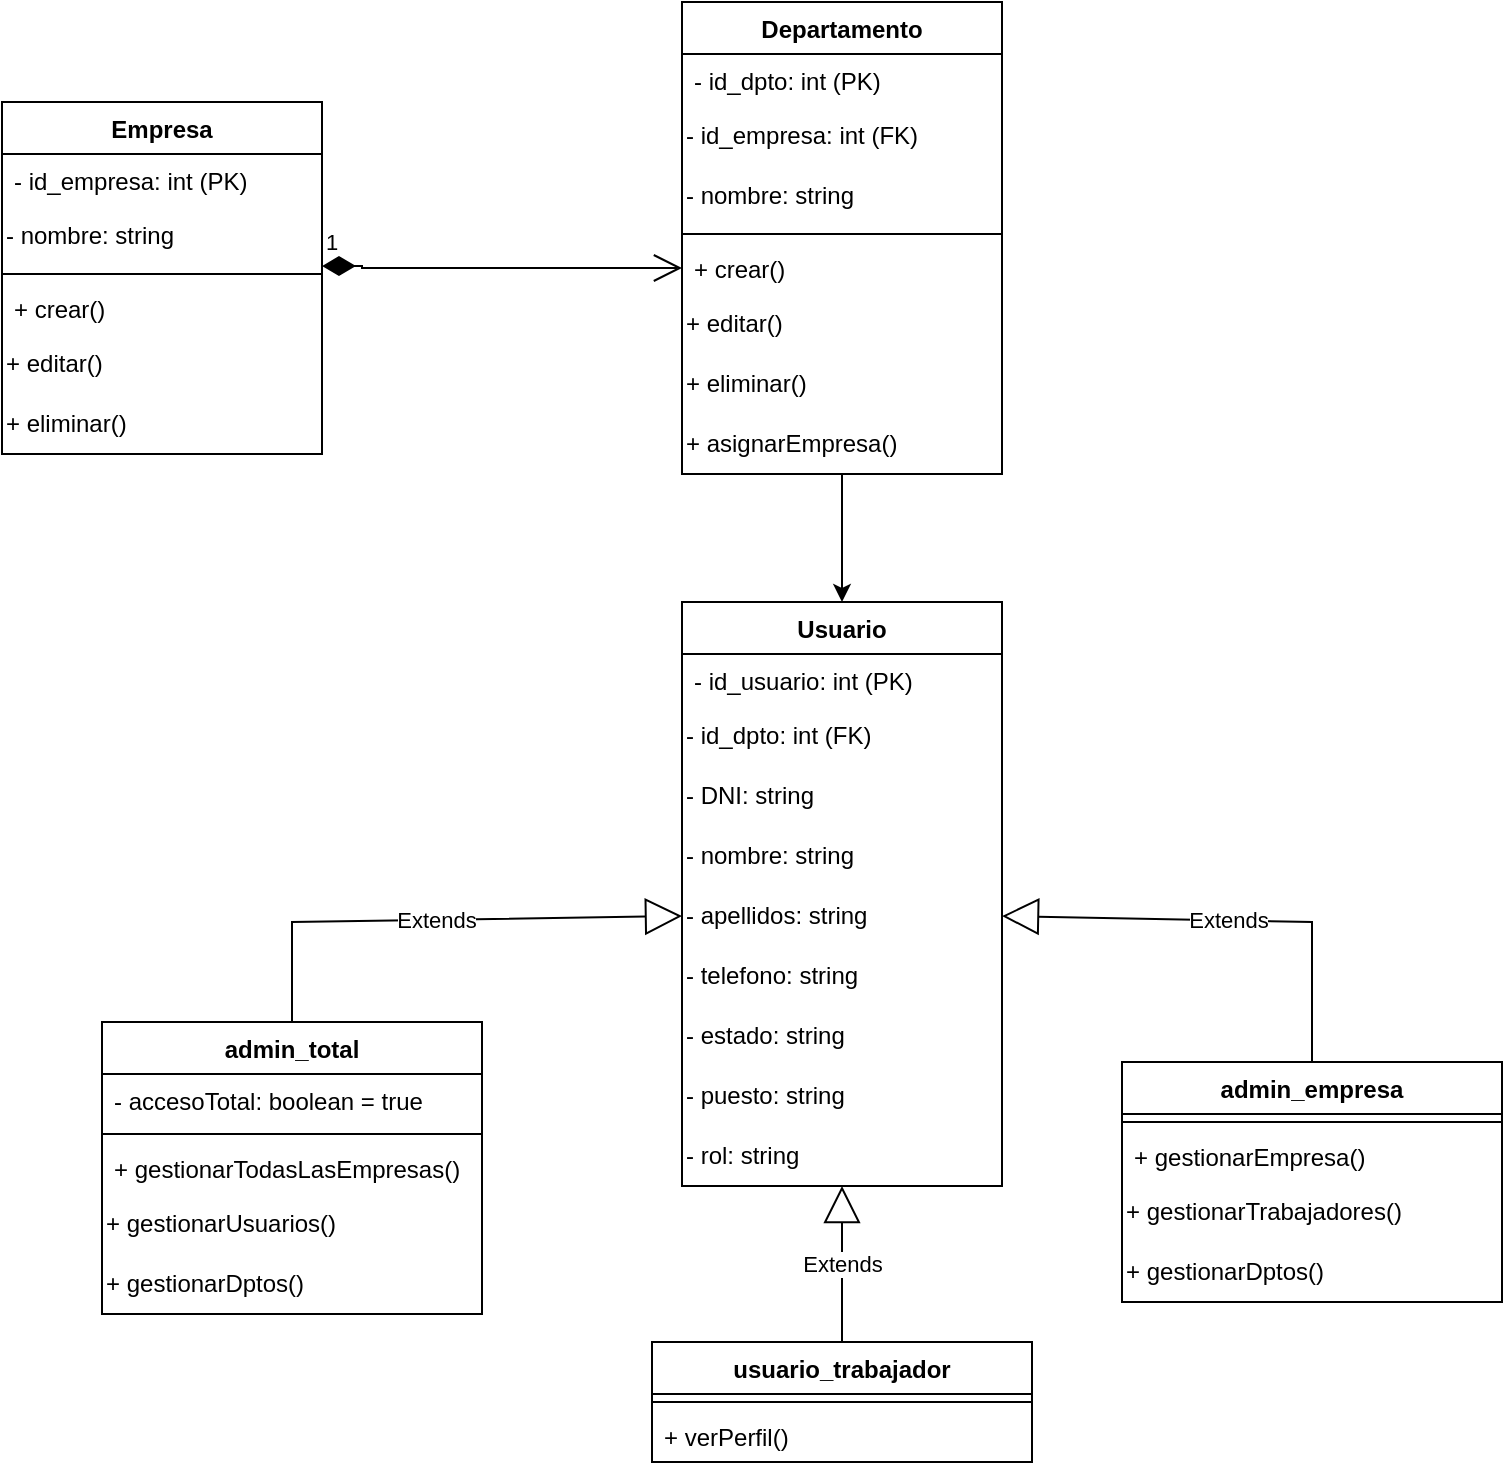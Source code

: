 <mxfile version="26.2.2">
  <diagram name="Página-1" id="t3BwbSAu0J9tDIC0luRW">
    <mxGraphModel dx="1676" dy="783" grid="1" gridSize="10" guides="1" tooltips="1" connect="1" arrows="1" fold="1" page="1" pageScale="1" pageWidth="827" pageHeight="1169" math="0" shadow="0">
      <root>
        <mxCell id="0" />
        <mxCell id="1" parent="0" />
        <mxCell id="e86WgL_GmUnbvZboxZR3-1" value="Empresa" style="swimlane;fontStyle=1;align=center;verticalAlign=top;childLayout=stackLayout;horizontal=1;startSize=26;horizontalStack=0;resizeParent=1;resizeParentMax=0;resizeLast=0;collapsible=1;marginBottom=0;whiteSpace=wrap;html=1;" vertex="1" parent="1">
          <mxGeometry x="-20" y="290" width="160" height="176" as="geometry" />
        </mxCell>
        <mxCell id="e86WgL_GmUnbvZboxZR3-2" value="- id_empresa: int (PK)" style="text;strokeColor=none;fillColor=none;align=left;verticalAlign=top;spacingLeft=4;spacingRight=4;overflow=hidden;rotatable=0;points=[[0,0.5],[1,0.5]];portConstraint=eastwest;whiteSpace=wrap;html=1;" vertex="1" parent="e86WgL_GmUnbvZboxZR3-1">
          <mxGeometry y="26" width="160" height="26" as="geometry" />
        </mxCell>
        <mxCell id="e86WgL_GmUnbvZboxZR3-10" value="- nombre: string" style="text;html=1;align=left;verticalAlign=middle;whiteSpace=wrap;rounded=0;" vertex="1" parent="e86WgL_GmUnbvZboxZR3-1">
          <mxGeometry y="52" width="160" height="30" as="geometry" />
        </mxCell>
        <mxCell id="e86WgL_GmUnbvZboxZR3-3" value="" style="line;strokeWidth=1;fillColor=none;align=left;verticalAlign=middle;spacingTop=-1;spacingLeft=3;spacingRight=3;rotatable=0;labelPosition=right;points=[];portConstraint=eastwest;strokeColor=inherit;" vertex="1" parent="e86WgL_GmUnbvZboxZR3-1">
          <mxGeometry y="82" width="160" height="8" as="geometry" />
        </mxCell>
        <mxCell id="e86WgL_GmUnbvZboxZR3-4" value="+ crear()" style="text;strokeColor=none;fillColor=none;align=left;verticalAlign=top;spacingLeft=4;spacingRight=4;overflow=hidden;rotatable=0;points=[[0,0.5],[1,0.5]];portConstraint=eastwest;whiteSpace=wrap;html=1;" vertex="1" parent="e86WgL_GmUnbvZboxZR3-1">
          <mxGeometry y="90" width="160" height="26" as="geometry" />
        </mxCell>
        <mxCell id="e86WgL_GmUnbvZboxZR3-11" value="+ editar()" style="text;html=1;align=left;verticalAlign=middle;whiteSpace=wrap;rounded=0;" vertex="1" parent="e86WgL_GmUnbvZboxZR3-1">
          <mxGeometry y="116" width="160" height="30" as="geometry" />
        </mxCell>
        <mxCell id="e86WgL_GmUnbvZboxZR3-12" value="+ eliminar()" style="text;html=1;align=left;verticalAlign=middle;whiteSpace=wrap;rounded=0;" vertex="1" parent="e86WgL_GmUnbvZboxZR3-1">
          <mxGeometry y="146" width="160" height="30" as="geometry" />
        </mxCell>
        <mxCell id="e86WgL_GmUnbvZboxZR3-69" style="edgeStyle=orthogonalEdgeStyle;rounded=0;orthogonalLoop=1;jettySize=auto;html=1;entryX=0.5;entryY=0;entryDx=0;entryDy=0;" edge="1" parent="1" source="e86WgL_GmUnbvZboxZR3-13" target="e86WgL_GmUnbvZboxZR3-21">
          <mxGeometry relative="1" as="geometry" />
        </mxCell>
        <mxCell id="e86WgL_GmUnbvZboxZR3-13" value="Departamento" style="swimlane;fontStyle=1;align=center;verticalAlign=top;childLayout=stackLayout;horizontal=1;startSize=26;horizontalStack=0;resizeParent=1;resizeParentMax=0;resizeLast=0;collapsible=1;marginBottom=0;whiteSpace=wrap;html=1;" vertex="1" parent="1">
          <mxGeometry x="320" y="240" width="160" height="236" as="geometry" />
        </mxCell>
        <mxCell id="e86WgL_GmUnbvZboxZR3-14" value="- id_dpto: int (PK)" style="text;strokeColor=none;fillColor=none;align=left;verticalAlign=top;spacingLeft=4;spacingRight=4;overflow=hidden;rotatable=0;points=[[0,0.5],[1,0.5]];portConstraint=eastwest;whiteSpace=wrap;html=1;" vertex="1" parent="e86WgL_GmUnbvZboxZR3-13">
          <mxGeometry y="26" width="160" height="26" as="geometry" />
        </mxCell>
        <mxCell id="e86WgL_GmUnbvZboxZR3-20" value="- id_empresa: int (FK)" style="text;html=1;align=left;verticalAlign=middle;whiteSpace=wrap;rounded=0;" vertex="1" parent="e86WgL_GmUnbvZboxZR3-13">
          <mxGeometry y="52" width="160" height="30" as="geometry" />
        </mxCell>
        <mxCell id="e86WgL_GmUnbvZboxZR3-15" value="- nombre: string" style="text;html=1;align=left;verticalAlign=middle;whiteSpace=wrap;rounded=0;" vertex="1" parent="e86WgL_GmUnbvZboxZR3-13">
          <mxGeometry y="82" width="160" height="30" as="geometry" />
        </mxCell>
        <mxCell id="e86WgL_GmUnbvZboxZR3-16" value="" style="line;strokeWidth=1;fillColor=none;align=left;verticalAlign=middle;spacingTop=-1;spacingLeft=3;spacingRight=3;rotatable=0;labelPosition=right;points=[];portConstraint=eastwest;strokeColor=inherit;" vertex="1" parent="e86WgL_GmUnbvZboxZR3-13">
          <mxGeometry y="112" width="160" height="8" as="geometry" />
        </mxCell>
        <mxCell id="e86WgL_GmUnbvZboxZR3-17" value="+ crear()" style="text;strokeColor=none;fillColor=none;align=left;verticalAlign=top;spacingLeft=4;spacingRight=4;overflow=hidden;rotatable=0;points=[[0,0.5],[1,0.5]];portConstraint=eastwest;whiteSpace=wrap;html=1;" vertex="1" parent="e86WgL_GmUnbvZboxZR3-13">
          <mxGeometry y="120" width="160" height="26" as="geometry" />
        </mxCell>
        <mxCell id="e86WgL_GmUnbvZboxZR3-18" value="+ editar()" style="text;html=1;align=left;verticalAlign=middle;whiteSpace=wrap;rounded=0;" vertex="1" parent="e86WgL_GmUnbvZboxZR3-13">
          <mxGeometry y="146" width="160" height="30" as="geometry" />
        </mxCell>
        <mxCell id="e86WgL_GmUnbvZboxZR3-19" value="+ eliminar()" style="text;html=1;align=left;verticalAlign=middle;whiteSpace=wrap;rounded=0;" vertex="1" parent="e86WgL_GmUnbvZboxZR3-13">
          <mxGeometry y="176" width="160" height="30" as="geometry" />
        </mxCell>
        <mxCell id="e86WgL_GmUnbvZboxZR3-30" value="+ asignarEmpresa()" style="text;html=1;align=left;verticalAlign=middle;whiteSpace=wrap;rounded=0;" vertex="1" parent="e86WgL_GmUnbvZboxZR3-13">
          <mxGeometry y="206" width="160" height="30" as="geometry" />
        </mxCell>
        <mxCell id="e86WgL_GmUnbvZboxZR3-21" value="Usuario" style="swimlane;fontStyle=1;align=center;verticalAlign=top;childLayout=stackLayout;horizontal=1;startSize=26;horizontalStack=0;resizeParent=1;resizeParentMax=0;resizeLast=0;collapsible=1;marginBottom=0;whiteSpace=wrap;html=1;" vertex="1" parent="1">
          <mxGeometry x="320" y="540" width="160" height="292" as="geometry" />
        </mxCell>
        <mxCell id="e86WgL_GmUnbvZboxZR3-22" value="- id_usuario: int (PK)" style="text;strokeColor=none;fillColor=none;align=left;verticalAlign=top;spacingLeft=4;spacingRight=4;overflow=hidden;rotatable=0;points=[[0,0.5],[1,0.5]];portConstraint=eastwest;whiteSpace=wrap;html=1;" vertex="1" parent="e86WgL_GmUnbvZboxZR3-21">
          <mxGeometry y="26" width="160" height="26" as="geometry" />
        </mxCell>
        <mxCell id="e86WgL_GmUnbvZboxZR3-28" value="- id_dpto: int (FK)" style="text;html=1;align=left;verticalAlign=middle;whiteSpace=wrap;rounded=0;" vertex="1" parent="e86WgL_GmUnbvZboxZR3-21">
          <mxGeometry y="52" width="160" height="30" as="geometry" />
        </mxCell>
        <mxCell id="e86WgL_GmUnbvZboxZR3-56" value="- DNI: string" style="text;html=1;align=left;verticalAlign=middle;whiteSpace=wrap;rounded=0;" vertex="1" parent="e86WgL_GmUnbvZboxZR3-21">
          <mxGeometry y="82" width="160" height="30" as="geometry" />
        </mxCell>
        <mxCell id="e86WgL_GmUnbvZboxZR3-23" value="- nombre: string" style="text;html=1;align=left;verticalAlign=middle;whiteSpace=wrap;rounded=0;" vertex="1" parent="e86WgL_GmUnbvZboxZR3-21">
          <mxGeometry y="112" width="160" height="30" as="geometry" />
        </mxCell>
        <mxCell id="e86WgL_GmUnbvZboxZR3-31" value="- apellidos: string" style="text;html=1;align=left;verticalAlign=middle;whiteSpace=wrap;rounded=0;" vertex="1" parent="e86WgL_GmUnbvZboxZR3-21">
          <mxGeometry y="142" width="160" height="30" as="geometry" />
        </mxCell>
        <mxCell id="e86WgL_GmUnbvZboxZR3-32" value="- telefono: string" style="text;html=1;align=left;verticalAlign=middle;whiteSpace=wrap;rounded=0;" vertex="1" parent="e86WgL_GmUnbvZboxZR3-21">
          <mxGeometry y="172" width="160" height="30" as="geometry" />
        </mxCell>
        <mxCell id="e86WgL_GmUnbvZboxZR3-33" value="- estado: string" style="text;html=1;align=left;verticalAlign=middle;whiteSpace=wrap;rounded=0;" vertex="1" parent="e86WgL_GmUnbvZboxZR3-21">
          <mxGeometry y="202" width="160" height="30" as="geometry" />
        </mxCell>
        <mxCell id="e86WgL_GmUnbvZboxZR3-34" value="- puesto: string" style="text;html=1;align=left;verticalAlign=middle;whiteSpace=wrap;rounded=0;" vertex="1" parent="e86WgL_GmUnbvZboxZR3-21">
          <mxGeometry y="232" width="160" height="30" as="geometry" />
        </mxCell>
        <mxCell id="e86WgL_GmUnbvZboxZR3-29" value="- rol: string" style="text;html=1;align=left;verticalAlign=middle;whiteSpace=wrap;rounded=0;" vertex="1" parent="e86WgL_GmUnbvZboxZR3-21">
          <mxGeometry y="262" width="160" height="30" as="geometry" />
        </mxCell>
        <mxCell id="e86WgL_GmUnbvZboxZR3-35" value="admin_total" style="swimlane;fontStyle=1;align=center;verticalAlign=top;childLayout=stackLayout;horizontal=1;startSize=26;horizontalStack=0;resizeParent=1;resizeParentMax=0;resizeLast=0;collapsible=1;marginBottom=0;whiteSpace=wrap;html=1;" vertex="1" parent="1">
          <mxGeometry x="30" y="750" width="190" height="146" as="geometry" />
        </mxCell>
        <mxCell id="e86WgL_GmUnbvZboxZR3-36" value="- accesoTotal: boolean = true" style="text;strokeColor=none;fillColor=none;align=left;verticalAlign=top;spacingLeft=4;spacingRight=4;overflow=hidden;rotatable=0;points=[[0,0.5],[1,0.5]];portConstraint=eastwest;whiteSpace=wrap;html=1;" vertex="1" parent="e86WgL_GmUnbvZboxZR3-35">
          <mxGeometry y="26" width="190" height="26" as="geometry" />
        </mxCell>
        <mxCell id="e86WgL_GmUnbvZboxZR3-39" value="" style="line;strokeWidth=1;fillColor=none;align=left;verticalAlign=middle;spacingTop=-1;spacingLeft=3;spacingRight=3;rotatable=0;labelPosition=right;points=[];portConstraint=eastwest;strokeColor=inherit;" vertex="1" parent="e86WgL_GmUnbvZboxZR3-35">
          <mxGeometry y="52" width="190" height="8" as="geometry" />
        </mxCell>
        <mxCell id="e86WgL_GmUnbvZboxZR3-40" value="+ gestionarTodasLasEmpresas()" style="text;strokeColor=none;fillColor=none;align=left;verticalAlign=top;spacingLeft=4;spacingRight=4;overflow=hidden;rotatable=0;points=[[0,0.5],[1,0.5]];portConstraint=eastwest;whiteSpace=wrap;html=1;" vertex="1" parent="e86WgL_GmUnbvZboxZR3-35">
          <mxGeometry y="60" width="190" height="26" as="geometry" />
        </mxCell>
        <mxCell id="e86WgL_GmUnbvZboxZR3-41" value="+ gestionarUsuarios()" style="text;html=1;align=left;verticalAlign=middle;whiteSpace=wrap;rounded=0;" vertex="1" parent="e86WgL_GmUnbvZboxZR3-35">
          <mxGeometry y="86" width="190" height="30" as="geometry" />
        </mxCell>
        <mxCell id="e86WgL_GmUnbvZboxZR3-42" value="+ gestionarDptos()" style="text;html=1;align=left;verticalAlign=middle;whiteSpace=wrap;rounded=0;" vertex="1" parent="e86WgL_GmUnbvZboxZR3-35">
          <mxGeometry y="116" width="190" height="30" as="geometry" />
        </mxCell>
        <mxCell id="e86WgL_GmUnbvZboxZR3-44" value="usuario_trabajador" style="swimlane;fontStyle=1;align=center;verticalAlign=top;childLayout=stackLayout;horizontal=1;startSize=26;horizontalStack=0;resizeParent=1;resizeParentMax=0;resizeLast=0;collapsible=1;marginBottom=0;whiteSpace=wrap;html=1;" vertex="1" parent="1">
          <mxGeometry x="305" y="910" width="190" height="60" as="geometry" />
        </mxCell>
        <mxCell id="e86WgL_GmUnbvZboxZR3-46" value="" style="line;strokeWidth=1;fillColor=none;align=left;verticalAlign=middle;spacingTop=-1;spacingLeft=3;spacingRight=3;rotatable=0;labelPosition=right;points=[];portConstraint=eastwest;strokeColor=inherit;" vertex="1" parent="e86WgL_GmUnbvZboxZR3-44">
          <mxGeometry y="26" width="190" height="8" as="geometry" />
        </mxCell>
        <mxCell id="e86WgL_GmUnbvZboxZR3-47" value="+ verPerfil()" style="text;strokeColor=none;fillColor=none;align=left;verticalAlign=top;spacingLeft=4;spacingRight=4;overflow=hidden;rotatable=0;points=[[0,0.5],[1,0.5]];portConstraint=eastwest;whiteSpace=wrap;html=1;" vertex="1" parent="e86WgL_GmUnbvZboxZR3-44">
          <mxGeometry y="34" width="190" height="26" as="geometry" />
        </mxCell>
        <mxCell id="e86WgL_GmUnbvZboxZR3-50" value="admin_empresa" style="swimlane;fontStyle=1;align=center;verticalAlign=top;childLayout=stackLayout;horizontal=1;startSize=26;horizontalStack=0;resizeParent=1;resizeParentMax=0;resizeLast=0;collapsible=1;marginBottom=0;whiteSpace=wrap;html=1;" vertex="1" parent="1">
          <mxGeometry x="540" y="770" width="190" height="120" as="geometry" />
        </mxCell>
        <mxCell id="e86WgL_GmUnbvZboxZR3-52" value="" style="line;strokeWidth=1;fillColor=none;align=left;verticalAlign=middle;spacingTop=-1;spacingLeft=3;spacingRight=3;rotatable=0;labelPosition=right;points=[];portConstraint=eastwest;strokeColor=inherit;" vertex="1" parent="e86WgL_GmUnbvZboxZR3-50">
          <mxGeometry y="26" width="190" height="8" as="geometry" />
        </mxCell>
        <mxCell id="e86WgL_GmUnbvZboxZR3-53" value="+ gestionarEmpresa()" style="text;strokeColor=none;fillColor=none;align=left;verticalAlign=top;spacingLeft=4;spacingRight=4;overflow=hidden;rotatable=0;points=[[0,0.5],[1,0.5]];portConstraint=eastwest;whiteSpace=wrap;html=1;" vertex="1" parent="e86WgL_GmUnbvZboxZR3-50">
          <mxGeometry y="34" width="190" height="26" as="geometry" />
        </mxCell>
        <mxCell id="e86WgL_GmUnbvZboxZR3-54" value="+ gestionarTrabajadores()" style="text;html=1;align=left;verticalAlign=middle;whiteSpace=wrap;rounded=0;" vertex="1" parent="e86WgL_GmUnbvZboxZR3-50">
          <mxGeometry y="60" width="190" height="30" as="geometry" />
        </mxCell>
        <mxCell id="e86WgL_GmUnbvZboxZR3-55" value="+ gestionarDptos()" style="text;html=1;align=left;verticalAlign=middle;whiteSpace=wrap;rounded=0;" vertex="1" parent="e86WgL_GmUnbvZboxZR3-50">
          <mxGeometry y="90" width="190" height="30" as="geometry" />
        </mxCell>
        <mxCell id="e86WgL_GmUnbvZboxZR3-62" value="Extends" style="endArrow=block;endSize=16;endFill=0;html=1;rounded=0;entryX=0;entryY=0.5;entryDx=0;entryDy=0;exitX=0.5;exitY=0;exitDx=0;exitDy=0;" edge="1" parent="1" source="e86WgL_GmUnbvZboxZR3-35" target="e86WgL_GmUnbvZboxZR3-31">
          <mxGeometry width="160" relative="1" as="geometry">
            <mxPoint x="120" y="680" as="sourcePoint" />
            <mxPoint x="280" y="450" as="targetPoint" />
            <Array as="points">
              <mxPoint x="125" y="700" />
            </Array>
          </mxGeometry>
        </mxCell>
        <mxCell id="e86WgL_GmUnbvZboxZR3-63" value="Extends" style="endArrow=block;endSize=16;endFill=0;html=1;rounded=0;entryX=1;entryY=0.5;entryDx=0;entryDy=0;exitX=0.5;exitY=0;exitDx=0;exitDy=0;" edge="1" parent="1" source="e86WgL_GmUnbvZboxZR3-50" target="e86WgL_GmUnbvZboxZR3-31">
          <mxGeometry width="160" relative="1" as="geometry">
            <mxPoint x="520" y="740" as="sourcePoint" />
            <mxPoint x="645" y="637" as="targetPoint" />
            <Array as="points">
              <mxPoint x="635" y="700" />
            </Array>
          </mxGeometry>
        </mxCell>
        <mxCell id="e86WgL_GmUnbvZboxZR3-64" value="Extends" style="endArrow=block;endSize=16;endFill=0;html=1;rounded=0;entryX=0.5;entryY=1;entryDx=0;entryDy=0;exitX=0.5;exitY=0;exitDx=0;exitDy=0;" edge="1" parent="1" source="e86WgL_GmUnbvZboxZR3-44" target="e86WgL_GmUnbvZboxZR3-29">
          <mxGeometry width="160" relative="1" as="geometry">
            <mxPoint x="240" y="1030" as="sourcePoint" />
            <mxPoint x="365" y="927" as="targetPoint" />
            <Array as="points" />
          </mxGeometry>
        </mxCell>
        <mxCell id="e86WgL_GmUnbvZboxZR3-74" value="1" style="endArrow=open;html=1;endSize=12;startArrow=diamondThin;startSize=14;startFill=1;edgeStyle=orthogonalEdgeStyle;align=left;verticalAlign=bottom;rounded=0;exitX=1;exitY=1;exitDx=0;exitDy=0;entryX=0;entryY=0.5;entryDx=0;entryDy=0;" edge="1" parent="1" source="e86WgL_GmUnbvZboxZR3-10" target="e86WgL_GmUnbvZboxZR3-17">
          <mxGeometry x="-1" y="3" relative="1" as="geometry">
            <mxPoint x="150" y="367" as="sourcePoint" />
            <mxPoint x="310" y="367.38" as="targetPoint" />
            <Array as="points">
              <mxPoint x="160" y="373" />
            </Array>
          </mxGeometry>
        </mxCell>
      </root>
    </mxGraphModel>
  </diagram>
</mxfile>
